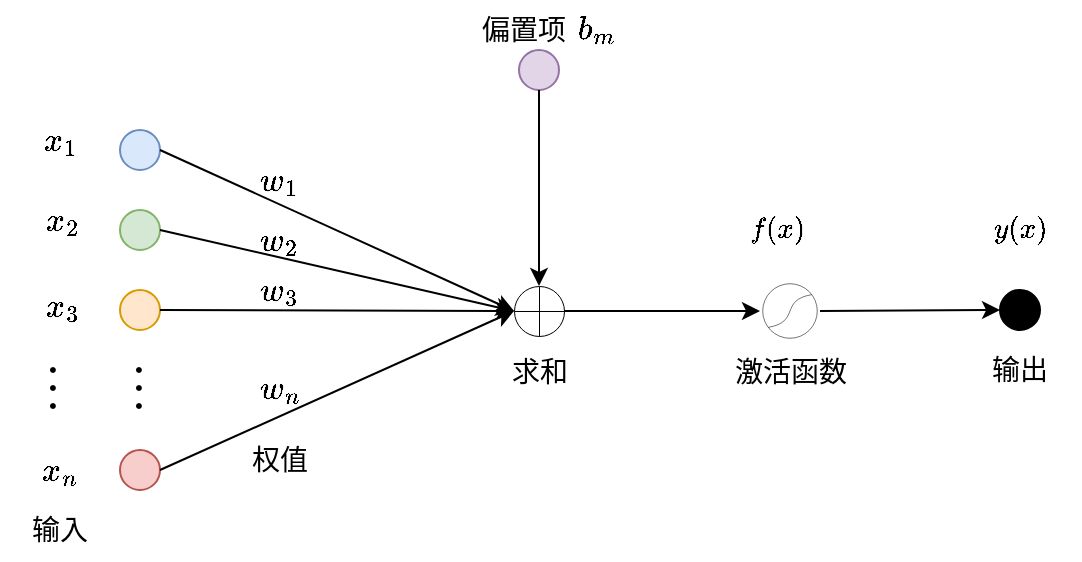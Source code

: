 <mxfile version="26.0.6">
  <diagram name="第 1 页" id="BsGdx8e3jt-gmoncqUYR">
    <mxGraphModel dx="1050" dy="522" grid="1" gridSize="10" guides="1" tooltips="1" connect="1" arrows="1" fold="1" page="1" pageScale="1" pageWidth="827" pageHeight="1169" math="1" shadow="0">
      <root>
        <mxCell id="0" />
        <mxCell id="1" parent="0" />
        <mxCell id="QnuqHFyep6HJ76oO6EAp-1" value="" style="ellipse;whiteSpace=wrap;html=1;aspect=fixed;fillColor=#d5e8d4;strokeColor=#82b366;" parent="1" vertex="1">
          <mxGeometry x="150" y="310" width="20" height="20" as="geometry" />
        </mxCell>
        <mxCell id="QnuqHFyep6HJ76oO6EAp-4" value="" style="ellipse;whiteSpace=wrap;html=1;aspect=fixed;fillColor=#dae8fc;strokeColor=#6c8ebf;" parent="1" vertex="1">
          <mxGeometry x="150" y="270" width="20" height="20" as="geometry" />
        </mxCell>
        <mxCell id="QnuqHFyep6HJ76oO6EAp-5" value="" style="ellipse;whiteSpace=wrap;html=1;aspect=fixed;fillColor=#ffe6cc;strokeColor=#d79b00;" parent="1" vertex="1">
          <mxGeometry x="150" y="350" width="20" height="20" as="geometry" />
        </mxCell>
        <mxCell id="QnuqHFyep6HJ76oO6EAp-6" value="" style="ellipse;whiteSpace=wrap;html=1;aspect=fixed;fillColor=#f8cecc;strokeColor=#b85450;" parent="1" vertex="1">
          <mxGeometry x="150" y="430" width="20" height="20" as="geometry" />
        </mxCell>
        <mxCell id="QnuqHFyep6HJ76oO6EAp-7" value="&lt;font face=&quot;Helvetica&quot; style=&quot;font-size: 14px;&quot;&gt;$$x_1$$&lt;/font&gt;" style="text;html=1;align=center;verticalAlign=middle;whiteSpace=wrap;rounded=0;" parent="1" vertex="1">
          <mxGeometry x="90" y="260" width="60" height="30" as="geometry" />
        </mxCell>
        <mxCell id="QnuqHFyep6HJ76oO6EAp-10" value="&lt;font face=&quot;Helvetica&quot; style=&quot;font-size: 14px;&quot;&gt;$$x_3$$&lt;/font&gt;" style="text;html=1;align=center;verticalAlign=middle;whiteSpace=wrap;rounded=0;" parent="1" vertex="1">
          <mxGeometry x="91" y="343" width="60" height="30" as="geometry" />
        </mxCell>
        <mxCell id="QnuqHFyep6HJ76oO6EAp-11" value="&lt;font style=&quot;font-size: 14px;&quot;&gt;$$x_n$$&lt;/font&gt;" style="text;html=1;align=center;verticalAlign=middle;whiteSpace=wrap;rounded=0;" parent="1" vertex="1">
          <mxGeometry x="90" y="425" width="60" height="30" as="geometry" />
        </mxCell>
        <mxCell id="QnuqHFyep6HJ76oO6EAp-12" value="&lt;b&gt;&lt;font face=&quot;Times New Roman&quot; style=&quot;font-size: 18px;&quot;&gt;. . .&lt;/font&gt;&lt;/b&gt;" style="text;html=1;align=center;verticalAlign=middle;whiteSpace=wrap;rounded=0;rotation=90;" parent="1" vertex="1">
          <mxGeometry x="91" y="384" width="60" height="30" as="geometry" />
        </mxCell>
        <mxCell id="QnuqHFyep6HJ76oO6EAp-13" value="&lt;b&gt;&lt;font face=&quot;Times New Roman&quot; style=&quot;font-size: 18px;&quot;&gt;. . .&lt;/font&gt;&lt;/b&gt;" style="text;html=1;align=center;verticalAlign=middle;whiteSpace=wrap;rounded=0;rotation=90;" parent="1" vertex="1">
          <mxGeometry x="134" y="384" width="60" height="30" as="geometry" />
        </mxCell>
        <mxCell id="QnuqHFyep6HJ76oO6EAp-14" value="" style="shape=orEllipse;perimeter=ellipsePerimeter;whiteSpace=wrap;html=1;backgroundOutline=1;fillColor=none;strokeWidth=0.5;" parent="1" vertex="1">
          <mxGeometry x="347" y="348" width="25" height="25" as="geometry" />
        </mxCell>
        <mxCell id="QnuqHFyep6HJ76oO6EAp-15" value="" style="endArrow=classic;html=1;rounded=0;exitX=1;exitY=0.5;exitDx=0;exitDy=0;entryX=0;entryY=0.5;entryDx=0;entryDy=0;" parent="1" source="QnuqHFyep6HJ76oO6EAp-4" target="QnuqHFyep6HJ76oO6EAp-14" edge="1">
          <mxGeometry width="50" height="50" relative="1" as="geometry">
            <mxPoint x="140" y="370" as="sourcePoint" />
            <mxPoint x="190" y="320" as="targetPoint" />
          </mxGeometry>
        </mxCell>
        <mxCell id="QnuqHFyep6HJ76oO6EAp-16" value="" style="endArrow=classic;html=1;rounded=0;exitX=1;exitY=0.5;exitDx=0;exitDy=0;entryX=0;entryY=0.5;entryDx=0;entryDy=0;" parent="1" source="QnuqHFyep6HJ76oO6EAp-1" target="QnuqHFyep6HJ76oO6EAp-14" edge="1">
          <mxGeometry width="50" height="50" relative="1" as="geometry">
            <mxPoint x="140" y="370" as="sourcePoint" />
            <mxPoint x="190" y="320" as="targetPoint" />
          </mxGeometry>
        </mxCell>
        <mxCell id="QnuqHFyep6HJ76oO6EAp-17" value="" style="endArrow=classic;html=1;rounded=0;exitX=1;exitY=0.5;exitDx=0;exitDy=0;entryX=0;entryY=0.5;entryDx=0;entryDy=0;" parent="1" source="QnuqHFyep6HJ76oO6EAp-5" target="QnuqHFyep6HJ76oO6EAp-14" edge="1">
          <mxGeometry width="50" height="50" relative="1" as="geometry">
            <mxPoint x="140" y="370" as="sourcePoint" />
            <mxPoint x="190" y="320" as="targetPoint" />
          </mxGeometry>
        </mxCell>
        <mxCell id="QnuqHFyep6HJ76oO6EAp-18" value="" style="endArrow=classic;html=1;rounded=0;exitX=1;exitY=0.5;exitDx=0;exitDy=0;entryX=0;entryY=0.5;entryDx=0;entryDy=0;" parent="1" source="QnuqHFyep6HJ76oO6EAp-6" target="QnuqHFyep6HJ76oO6EAp-14" edge="1">
          <mxGeometry width="50" height="50" relative="1" as="geometry">
            <mxPoint x="140" y="370" as="sourcePoint" />
            <mxPoint x="190" y="320" as="targetPoint" />
          </mxGeometry>
        </mxCell>
        <mxCell id="QnuqHFyep6HJ76oO6EAp-19" value="&lt;span style=&quot;font-size: 14px;&quot;&gt;&lt;font face=&quot;Helvetica&quot;&gt;$$w_1$$&lt;/font&gt;&lt;/span&gt;" style="text;html=1;align=center;verticalAlign=middle;whiteSpace=wrap;rounded=0;" parent="1" vertex="1">
          <mxGeometry x="200" y="280" width="60" height="30" as="geometry" />
        </mxCell>
        <mxCell id="QnuqHFyep6HJ76oO6EAp-20" value="&lt;span style=&quot;font-size: 14px;&quot;&gt;&lt;font face=&quot;Helvetica&quot;&gt;$$w_2$$&lt;/font&gt;&lt;/span&gt;" style="text;html=1;align=center;verticalAlign=middle;whiteSpace=wrap;rounded=0;" parent="1" vertex="1">
          <mxGeometry x="200" y="310" width="60" height="30" as="geometry" />
        </mxCell>
        <mxCell id="QnuqHFyep6HJ76oO6EAp-21" value="&lt;span style=&quot;font-size: 14px;&quot;&gt;&lt;font face=&quot;Helvetica&quot;&gt;$$w_3$$&lt;/font&gt;&lt;/span&gt;" style="text;html=1;align=center;verticalAlign=middle;whiteSpace=wrap;rounded=0;" parent="1" vertex="1">
          <mxGeometry x="200" y="335" width="60" height="30" as="geometry" />
        </mxCell>
        <mxCell id="QnuqHFyep6HJ76oO6EAp-22" value="&lt;span style=&quot;font-size: 14px;&quot;&gt;&lt;font face=&quot;Helvetica&quot;&gt;$$w_n$$&lt;/font&gt;&lt;/span&gt;" style="text;html=1;align=center;verticalAlign=middle;whiteSpace=wrap;rounded=0;" parent="1" vertex="1">
          <mxGeometry x="200" y="384" width="60" height="30" as="geometry" />
        </mxCell>
        <mxCell id="KoeUaORPrBlnG3TTLYYF-1" value="" style="shape=image;verticalLabelPosition=bottom;labelBackgroundColor=default;verticalAlign=top;aspect=fixed;imageAspect=0;image=data:image/svg+xml,PHN2ZyB4bWxucz0iaHR0cDovL3d3dy53My5vcmcvMjAwMC9zdmciIGhlaWdodD0iMTEwIiB3aWR0aD0iMTEwIiB2aWV3Qm94PSIwIDAgMTEwIDExMCI+JiN4YTsgIDxjaXJjbGUgZmlsbD0idHJhbnNwYXJlbnQiIHN0cm9rZS13aWR0aD0iMSIgc3Ryb2tlPSJibGFjayIgcj0iNTAiIGN5PSI1NSIgY3g9IjU1Ii8+JiN4YTsgIDxwYXRoIGZpbGw9InRyYW5zcGFyZW50IiBzdHJva2U9ImJsYWNrIiBkPSJNMTUgODUgQzc1IDc1LDM1IDM1LDk1IDI1Ii8+JiN4YTs8L3N2Zz4=;rounded=0;strokeWidth=5;imageBackground=none;" vertex="1" parent="1">
          <mxGeometry x="470" y="345.5" width="30" height="30" as="geometry" />
        </mxCell>
        <mxCell id="KoeUaORPrBlnG3TTLYYF-2" value="" style="endArrow=classic;html=1;rounded=0;exitX=1;exitY=0.5;exitDx=0;exitDy=0;entryX=0;entryY=0.5;entryDx=0;entryDy=0;" edge="1" parent="1" source="QnuqHFyep6HJ76oO6EAp-14" target="KoeUaORPrBlnG3TTLYYF-1">
          <mxGeometry width="50" height="50" relative="1" as="geometry">
            <mxPoint x="390" y="300" as="sourcePoint" />
            <mxPoint x="440" y="250" as="targetPoint" />
          </mxGeometry>
        </mxCell>
        <mxCell id="KoeUaORPrBlnG3TTLYYF-3" value="" style="ellipse;whiteSpace=wrap;html=1;aspect=fixed;fillColor=#000000;" vertex="1" parent="1">
          <mxGeometry x="590" y="350" width="20" height="20" as="geometry" />
        </mxCell>
        <mxCell id="KoeUaORPrBlnG3TTLYYF-4" value="" style="endArrow=classic;html=1;rounded=0;exitX=1;exitY=0.5;exitDx=0;exitDy=0;entryX=0;entryY=0.5;entryDx=0;entryDy=0;" edge="1" parent="1" source="KoeUaORPrBlnG3TTLYYF-1" target="KoeUaORPrBlnG3TTLYYF-3">
          <mxGeometry width="50" height="50" relative="1" as="geometry">
            <mxPoint x="390" y="300" as="sourcePoint" />
            <mxPoint x="440" y="250" as="targetPoint" />
          </mxGeometry>
        </mxCell>
        <mxCell id="KoeUaORPrBlnG3TTLYYF-5" value="" style="ellipse;whiteSpace=wrap;html=1;aspect=fixed;fillColor=#e1d5e7;strokeColor=#9673a6;" vertex="1" parent="1">
          <mxGeometry x="349.5" y="230" width="20" height="20" as="geometry" />
        </mxCell>
        <mxCell id="KoeUaORPrBlnG3TTLYYF-6" value="" style="endArrow=classic;html=1;rounded=0;exitX=0.5;exitY=1;exitDx=0;exitDy=0;entryX=0.5;entryY=0;entryDx=0;entryDy=0;" edge="1" parent="1" source="KoeUaORPrBlnG3TTLYYF-5" target="QnuqHFyep6HJ76oO6EAp-14">
          <mxGeometry width="50" height="50" relative="1" as="geometry">
            <mxPoint x="390" y="300" as="sourcePoint" />
            <mxPoint x="440" y="250" as="targetPoint" />
          </mxGeometry>
        </mxCell>
        <mxCell id="KoeUaORPrBlnG3TTLYYF-7" value="&lt;font style=&quot;font-size: 14px;&quot;&gt;$$b_m$$&lt;/font&gt;" style="text;html=1;align=center;verticalAlign=middle;whiteSpace=wrap;rounded=0;" vertex="1" parent="1">
          <mxGeometry x="369.5" y="210" width="35.5" height="20" as="geometry" />
        </mxCell>
        <mxCell id="KoeUaORPrBlnG3TTLYYF-8" value="&lt;font style=&quot;font-size: 14px;&quot;&gt;输入&lt;/font&gt;" style="text;html=1;align=center;verticalAlign=middle;whiteSpace=wrap;rounded=0;" vertex="1" parent="1">
          <mxGeometry x="90" y="455" width="60" height="30" as="geometry" />
        </mxCell>
        <mxCell id="KoeUaORPrBlnG3TTLYYF-9" value="&lt;font style=&quot;font-size: 14px;&quot;&gt;权值&lt;/font&gt;" style="text;html=1;align=center;verticalAlign=middle;whiteSpace=wrap;rounded=0;" vertex="1" parent="1">
          <mxGeometry x="200" y="420" width="60" height="30" as="geometry" />
        </mxCell>
        <mxCell id="KoeUaORPrBlnG3TTLYYF-10" value="&lt;font style=&quot;font-size: 14px;&quot;&gt;求和&lt;/font&gt;" style="text;html=1;align=center;verticalAlign=middle;whiteSpace=wrap;rounded=0;" vertex="1" parent="1">
          <mxGeometry x="329.5" y="375.5" width="60" height="30" as="geometry" />
        </mxCell>
        <mxCell id="KoeUaORPrBlnG3TTLYYF-11" value="&lt;font style=&quot;font-size: 14px;&quot;&gt;激活函数&lt;/font&gt;" style="text;html=1;align=center;verticalAlign=middle;whiteSpace=wrap;rounded=0;" vertex="1" parent="1">
          <mxGeometry x="447.5" y="378.25" width="75" height="24.5" as="geometry" />
        </mxCell>
        <mxCell id="KoeUaORPrBlnG3TTLYYF-12" value="&lt;font style=&quot;font-size: 14px;&quot;&gt;输出&lt;/font&gt;" style="text;html=1;align=center;verticalAlign=middle;whiteSpace=wrap;rounded=0;" vertex="1" parent="1">
          <mxGeometry x="570" y="375" width="60" height="30" as="geometry" />
        </mxCell>
        <mxCell id="KoeUaORPrBlnG3TTLYYF-13" value="&lt;font style=&quot;font-size: 14px;&quot; face=&quot;Times New Roman&quot;&gt;$$f(x)$$&lt;/font&gt;" style="text;html=1;align=center;verticalAlign=middle;whiteSpace=wrap;rounded=0;" vertex="1" parent="1">
          <mxGeometry x="448.5" y="305" width="60" height="30" as="geometry" />
        </mxCell>
        <mxCell id="KoeUaORPrBlnG3TTLYYF-14" value="&lt;font face=&quot;Times New Roman&quot; style=&quot;font-size: 14px;&quot;&gt;$$y(x)$$&lt;/font&gt;" style="text;html=1;align=center;verticalAlign=middle;whiteSpace=wrap;rounded=0;" vertex="1" parent="1">
          <mxGeometry x="570" y="305" width="60" height="30" as="geometry" />
        </mxCell>
        <mxCell id="KoeUaORPrBlnG3TTLYYF-16" value="&lt;font style=&quot;font-size: 14px;&quot;&gt;$$x_2$$&lt;/font&gt;" style="text;html=1;align=center;verticalAlign=middle;whiteSpace=wrap;rounded=0;" vertex="1" parent="1">
          <mxGeometry x="91" y="300" width="60" height="30" as="geometry" />
        </mxCell>
        <mxCell id="KoeUaORPrBlnG3TTLYYF-18" value="&lt;font style=&quot;font-size: 14px;&quot;&gt;偏置项&lt;/font&gt;" style="text;html=1;align=center;verticalAlign=middle;whiteSpace=wrap;rounded=0;" vertex="1" parent="1">
          <mxGeometry x="322" y="205" width="60" height="30" as="geometry" />
        </mxCell>
      </root>
    </mxGraphModel>
  </diagram>
</mxfile>

